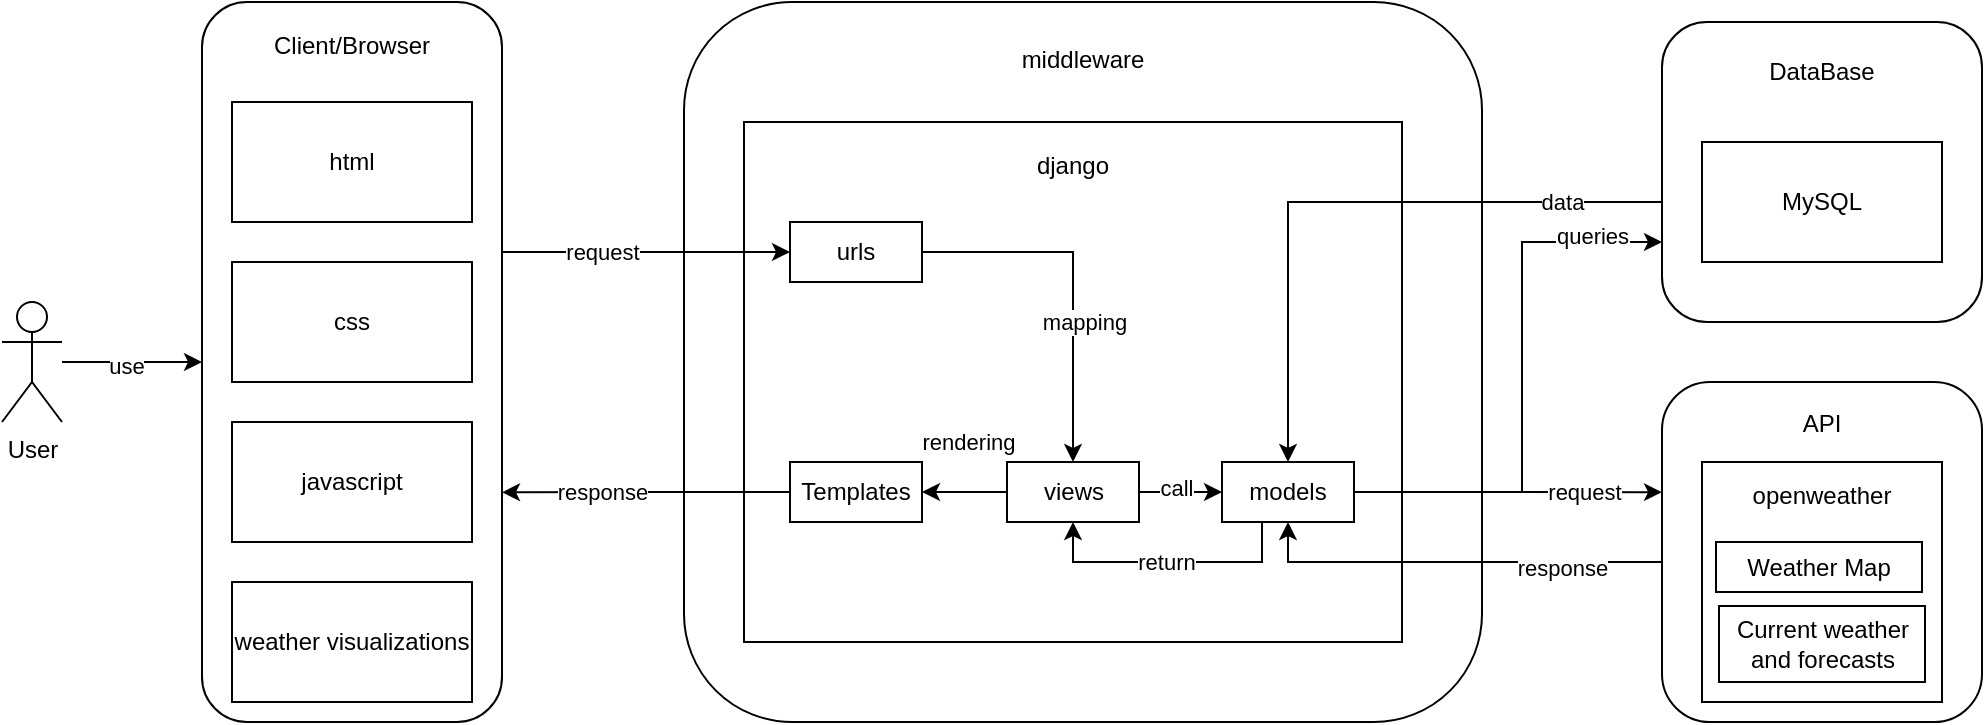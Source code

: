 <mxfile version="24.8.4">
  <diagram name="Page-1" id="fd0BKbMkZNCjQAa6GCeJ">
    <mxGraphModel dx="1509" dy="777" grid="1" gridSize="10" guides="1" tooltips="1" connect="1" arrows="1" fold="1" page="1" pageScale="1" pageWidth="827" pageHeight="1169" math="0" shadow="0">
      <root>
        <mxCell id="0" />
        <mxCell id="1" parent="0" />
        <mxCell id="IMV991JVtr9X0o2-LDnY-48" value="&lt;div&gt;API&lt;/div&gt;&lt;div&gt;&lt;br&gt;&lt;/div&gt;&lt;div&gt;&lt;br&gt;&lt;/div&gt;&lt;div&gt;&lt;br&gt;&lt;/div&gt;&lt;div&gt;&lt;br&gt;&lt;/div&gt;&lt;div&gt;&lt;br&gt;&lt;/div&gt;&lt;div&gt;&lt;br&gt;&lt;/div&gt;&lt;div&gt;&lt;br&gt;&lt;/div&gt;&lt;div&gt;&lt;br&gt;&lt;/div&gt;&lt;div&gt;&lt;br&gt;&lt;/div&gt;" style="rounded=1;whiteSpace=wrap;html=1;" vertex="1" parent="1">
          <mxGeometry x="850" y="350" width="160" height="170" as="geometry" />
        </mxCell>
        <mxCell id="IMV991JVtr9X0o2-LDnY-51" value="openweather&lt;div&gt;&lt;br&gt;&lt;/div&gt;&lt;div&gt;&lt;br&gt;&lt;/div&gt;&lt;div&gt;&lt;br&gt;&lt;/div&gt;&lt;div&gt;&lt;br&gt;&lt;/div&gt;&lt;div&gt;&lt;br&gt;&lt;/div&gt;&lt;div&gt;&lt;br&gt;&lt;/div&gt;" style="rounded=0;whiteSpace=wrap;html=1;" vertex="1" parent="1">
          <mxGeometry x="870" y="390" width="120" height="120" as="geometry" />
        </mxCell>
        <mxCell id="IMV991JVtr9X0o2-LDnY-1" value="&lt;div&gt;DataBase&lt;/div&gt;&lt;div&gt;&lt;br&gt;&lt;/div&gt;&lt;div&gt;&lt;br&gt;&lt;/div&gt;&lt;div&gt;&lt;br&gt;&lt;/div&gt;&lt;div&gt;&lt;br&gt;&lt;/div&gt;&lt;div&gt;&lt;br&gt;&lt;/div&gt;&lt;div&gt;&lt;br&gt;&lt;/div&gt;&lt;div&gt;&lt;br&gt;&lt;/div&gt;" style="rounded=1;whiteSpace=wrap;html=1;" vertex="1" parent="1">
          <mxGeometry x="850" y="170" width="160" height="150" as="geometry" />
        </mxCell>
        <mxCell id="IMV991JVtr9X0o2-LDnY-10" style="edgeStyle=orthogonalEdgeStyle;rounded=0;orthogonalLoop=1;jettySize=auto;html=1;entryX=0;entryY=0.5;entryDx=0;entryDy=0;" edge="1" parent="1" source="IMV991JVtr9X0o2-LDnY-4" target="IMV991JVtr9X0o2-LDnY-6">
          <mxGeometry relative="1" as="geometry" />
        </mxCell>
        <mxCell id="IMV991JVtr9X0o2-LDnY-11" value="use" style="edgeLabel;html=1;align=center;verticalAlign=middle;resizable=0;points=[];" vertex="1" connectable="0" parent="IMV991JVtr9X0o2-LDnY-10">
          <mxGeometry x="-0.086" y="-2" relative="1" as="geometry">
            <mxPoint as="offset" />
          </mxGeometry>
        </mxCell>
        <mxCell id="IMV991JVtr9X0o2-LDnY-4" value="User" style="shape=umlActor;verticalLabelPosition=bottom;verticalAlign=top;html=1;outlineConnect=0;" vertex="1" parent="1">
          <mxGeometry x="20" y="310" width="30" height="60" as="geometry" />
        </mxCell>
        <mxCell id="IMV991JVtr9X0o2-LDnY-5" value="middleware&lt;br&gt;&lt;div&gt;&lt;br&gt;&lt;/div&gt;&lt;div&gt;&lt;br&gt;&lt;/div&gt;&lt;div&gt;&lt;br&gt;&lt;/div&gt;&lt;div&gt;&lt;br&gt;&lt;/div&gt;&lt;div&gt;&lt;br&gt;&lt;/div&gt;&lt;div&gt;&lt;br&gt;&lt;/div&gt;&lt;div&gt;&lt;br&gt;&lt;/div&gt;&lt;div&gt;&lt;br&gt;&lt;/div&gt;&lt;div&gt;&lt;br&gt;&lt;/div&gt;&lt;div&gt;&lt;br&gt;&lt;/div&gt;&lt;div&gt;&lt;br&gt;&lt;/div&gt;&lt;div&gt;&lt;br&gt;&lt;/div&gt;&lt;div&gt;&lt;br&gt;&lt;/div&gt;&lt;div&gt;&lt;br&gt;&lt;/div&gt;&lt;div&gt;&lt;br&gt;&lt;/div&gt;&lt;div&gt;&lt;br&gt;&lt;/div&gt;&lt;div&gt;&lt;br&gt;&lt;/div&gt;&lt;div&gt;&lt;br&gt;&lt;/div&gt;&lt;div&gt;&lt;br&gt;&lt;/div&gt;&lt;div&gt;&lt;br&gt;&lt;/div&gt;&lt;div&gt;&lt;br&gt;&lt;/div&gt;" style="rounded=1;whiteSpace=wrap;html=1;" vertex="1" parent="1">
          <mxGeometry x="361" y="160" width="399" height="360" as="geometry" />
        </mxCell>
        <mxCell id="IMV991JVtr9X0o2-LDnY-6" value="Client/Browser&lt;div&gt;&lt;br&gt;&lt;/div&gt;&lt;div&gt;&lt;br&gt;&lt;/div&gt;&lt;div&gt;&lt;br&gt;&lt;/div&gt;&lt;div&gt;&lt;br&gt;&lt;/div&gt;&lt;div&gt;&lt;br&gt;&lt;/div&gt;&lt;div&gt;&lt;br&gt;&lt;/div&gt;&lt;div&gt;&lt;br&gt;&lt;/div&gt;&lt;div&gt;&lt;br&gt;&lt;/div&gt;&lt;div&gt;&lt;br&gt;&lt;/div&gt;&lt;div&gt;&lt;br&gt;&lt;/div&gt;&lt;div&gt;&lt;br&gt;&lt;/div&gt;&lt;div&gt;&lt;br&gt;&lt;/div&gt;&lt;div&gt;&lt;br&gt;&lt;/div&gt;&lt;div&gt;&lt;br&gt;&lt;/div&gt;&lt;div&gt;&lt;br&gt;&lt;/div&gt;&lt;div&gt;&lt;br&gt;&lt;/div&gt;&lt;div&gt;&lt;br&gt;&lt;/div&gt;&lt;div&gt;&lt;br&gt;&lt;/div&gt;&lt;div&gt;&lt;br&gt;&lt;/div&gt;&lt;div&gt;&lt;br&gt;&lt;/div&gt;&lt;div&gt;&lt;br&gt;&lt;/div&gt;&lt;div&gt;&lt;br&gt;&lt;/div&gt;" style="rounded=1;whiteSpace=wrap;html=1;" vertex="1" parent="1">
          <mxGeometry x="120" y="160" width="150" height="360" as="geometry" />
        </mxCell>
        <mxCell id="IMV991JVtr9X0o2-LDnY-7" value="django&lt;div&gt;&lt;br&gt;&lt;/div&gt;&lt;div&gt;&lt;br&gt;&lt;/div&gt;&lt;div&gt;&lt;br&gt;&lt;/div&gt;&lt;div&gt;&lt;br&gt;&lt;/div&gt;&lt;div&gt;&lt;br&gt;&lt;/div&gt;&lt;div&gt;&lt;br&gt;&lt;/div&gt;&lt;div&gt;&lt;br&gt;&lt;/div&gt;&lt;div&gt;&lt;br&gt;&lt;/div&gt;&lt;div&gt;&lt;br&gt;&lt;/div&gt;&lt;div&gt;&lt;br&gt;&lt;/div&gt;&lt;div&gt;&lt;br&gt;&lt;/div&gt;&lt;div&gt;&lt;br&gt;&lt;/div&gt;&lt;div&gt;&lt;br&gt;&lt;/div&gt;&lt;div&gt;&lt;br&gt;&lt;/div&gt;&lt;div&gt;&lt;br&gt;&lt;/div&gt;" style="rounded=0;whiteSpace=wrap;html=1;" vertex="1" parent="1">
          <mxGeometry x="391" y="220" width="329" height="260" as="geometry" />
        </mxCell>
        <mxCell id="IMV991JVtr9X0o2-LDnY-12" value="html" style="rounded=0;whiteSpace=wrap;html=1;" vertex="1" parent="1">
          <mxGeometry x="135" y="210" width="120" height="60" as="geometry" />
        </mxCell>
        <mxCell id="IMV991JVtr9X0o2-LDnY-13" value="css" style="rounded=0;whiteSpace=wrap;html=1;" vertex="1" parent="1">
          <mxGeometry x="135" y="290" width="120" height="60" as="geometry" />
        </mxCell>
        <mxCell id="IMV991JVtr9X0o2-LDnY-14" value="javascript" style="rounded=0;whiteSpace=wrap;html=1;" vertex="1" parent="1">
          <mxGeometry x="135" y="370" width="120" height="60" as="geometry" />
        </mxCell>
        <mxCell id="IMV991JVtr9X0o2-LDnY-20" value="weather visualizations" style="rounded=0;whiteSpace=wrap;html=1;" vertex="1" parent="1">
          <mxGeometry x="135" y="450" width="120" height="60" as="geometry" />
        </mxCell>
        <mxCell id="IMV991JVtr9X0o2-LDnY-68" style="edgeStyle=orthogonalEdgeStyle;rounded=0;orthogonalLoop=1;jettySize=auto;html=1;" edge="1" parent="1" source="IMV991JVtr9X0o2-LDnY-24" target="IMV991JVtr9X0o2-LDnY-34">
          <mxGeometry relative="1" as="geometry" />
        </mxCell>
        <mxCell id="IMV991JVtr9X0o2-LDnY-69" value="call" style="edgeLabel;html=1;align=center;verticalAlign=middle;resizable=0;points=[];" vertex="1" connectable="0" parent="IMV991JVtr9X0o2-LDnY-68">
          <mxGeometry x="-0.119" y="2" relative="1" as="geometry">
            <mxPoint as="offset" />
          </mxGeometry>
        </mxCell>
        <mxCell id="IMV991JVtr9X0o2-LDnY-80" style="edgeStyle=orthogonalEdgeStyle;rounded=0;orthogonalLoop=1;jettySize=auto;html=1;entryX=1;entryY=0.5;entryDx=0;entryDy=0;" edge="1" parent="1" source="IMV991JVtr9X0o2-LDnY-24" target="IMV991JVtr9X0o2-LDnY-70">
          <mxGeometry relative="1" as="geometry" />
        </mxCell>
        <mxCell id="IMV991JVtr9X0o2-LDnY-89" value="rendering" style="edgeLabel;html=1;align=center;verticalAlign=middle;resizable=0;points=[];" vertex="1" connectable="0" parent="IMV991JVtr9X0o2-LDnY-80">
          <mxGeometry x="-0.062" y="2" relative="1" as="geometry">
            <mxPoint y="-27" as="offset" />
          </mxGeometry>
        </mxCell>
        <mxCell id="IMV991JVtr9X0o2-LDnY-24" value="views" style="rounded=0;whiteSpace=wrap;html=1;" vertex="1" parent="1">
          <mxGeometry x="522.5" y="390" width="66" height="30" as="geometry" />
        </mxCell>
        <mxCell id="IMV991JVtr9X0o2-LDnY-32" style="edgeStyle=orthogonalEdgeStyle;rounded=0;orthogonalLoop=1;jettySize=auto;html=1;" edge="1" parent="1" source="IMV991JVtr9X0o2-LDnY-25" target="IMV991JVtr9X0o2-LDnY-24">
          <mxGeometry relative="1" as="geometry" />
        </mxCell>
        <mxCell id="IMV991JVtr9X0o2-LDnY-33" value="mapping" style="edgeLabel;html=1;align=center;verticalAlign=middle;resizable=0;points=[];" vertex="1" connectable="0" parent="IMV991JVtr9X0o2-LDnY-32">
          <mxGeometry x="-0.174" y="3" relative="1" as="geometry">
            <mxPoint x="6" y="38" as="offset" />
          </mxGeometry>
        </mxCell>
        <mxCell id="IMV991JVtr9X0o2-LDnY-25" value="urls" style="rounded=0;whiteSpace=wrap;html=1;" vertex="1" parent="1">
          <mxGeometry x="414" y="270" width="66" height="30" as="geometry" />
        </mxCell>
        <mxCell id="IMV991JVtr9X0o2-LDnY-76" style="edgeStyle=orthogonalEdgeStyle;rounded=0;orthogonalLoop=1;jettySize=auto;html=1;" edge="1" parent="1" source="IMV991JVtr9X0o2-LDnY-34">
          <mxGeometry relative="1" as="geometry">
            <mxPoint x="850" y="280" as="targetPoint" />
            <Array as="points">
              <mxPoint x="780" y="405" />
              <mxPoint x="780" y="280" />
              <mxPoint x="850" y="280" />
            </Array>
          </mxGeometry>
        </mxCell>
        <mxCell id="IMV991JVtr9X0o2-LDnY-77" value="queries" style="edgeLabel;html=1;align=center;verticalAlign=middle;resizable=0;points=[];" vertex="1" connectable="0" parent="IMV991JVtr9X0o2-LDnY-76">
          <mxGeometry x="0.745" y="3" relative="1" as="geometry">
            <mxPoint as="offset" />
          </mxGeometry>
        </mxCell>
        <mxCell id="IMV991JVtr9X0o2-LDnY-84" style="edgeStyle=orthogonalEdgeStyle;rounded=0;orthogonalLoop=1;jettySize=auto;html=1;entryX=0.5;entryY=1;entryDx=0;entryDy=0;" edge="1" parent="1" source="IMV991JVtr9X0o2-LDnY-34" target="IMV991JVtr9X0o2-LDnY-24">
          <mxGeometry relative="1" as="geometry">
            <Array as="points">
              <mxPoint x="650" y="440" />
              <mxPoint x="556" y="440" />
            </Array>
          </mxGeometry>
        </mxCell>
        <mxCell id="IMV991JVtr9X0o2-LDnY-85" value="return" style="edgeLabel;html=1;align=center;verticalAlign=middle;resizable=0;points=[];" vertex="1" connectable="0" parent="IMV991JVtr9X0o2-LDnY-84">
          <mxGeometry x="0.018" relative="1" as="geometry">
            <mxPoint as="offset" />
          </mxGeometry>
        </mxCell>
        <mxCell id="IMV991JVtr9X0o2-LDnY-34" value="models" style="rounded=0;whiteSpace=wrap;html=1;" vertex="1" parent="1">
          <mxGeometry x="630" y="390" width="66" height="30" as="geometry" />
        </mxCell>
        <mxCell id="IMV991JVtr9X0o2-LDnY-37" value="MySQL" style="rounded=0;whiteSpace=wrap;html=1;" vertex="1" parent="1">
          <mxGeometry x="870" y="230" width="120" height="60" as="geometry" />
        </mxCell>
        <mxCell id="IMV991JVtr9X0o2-LDnY-49" value="Weather Map" style="rounded=0;whiteSpace=wrap;html=1;" vertex="1" parent="1">
          <mxGeometry x="877" y="430" width="103" height="25" as="geometry" />
        </mxCell>
        <mxCell id="IMV991JVtr9X0o2-LDnY-50" value="Current weather and forecasts" style="rounded=0;whiteSpace=wrap;html=1;" vertex="1" parent="1">
          <mxGeometry x="878.5" y="462" width="103" height="38" as="geometry" />
        </mxCell>
        <mxCell id="IMV991JVtr9X0o2-LDnY-70" value="Templates" style="rounded=0;whiteSpace=wrap;html=1;" vertex="1" parent="1">
          <mxGeometry x="414" y="390" width="66" height="30" as="geometry" />
        </mxCell>
        <mxCell id="IMV991JVtr9X0o2-LDnY-72" style="edgeStyle=orthogonalEdgeStyle;rounded=0;orthogonalLoop=1;jettySize=auto;html=1;entryX=0;entryY=0.5;entryDx=0;entryDy=0;" edge="1" parent="1" source="IMV991JVtr9X0o2-LDnY-6" target="IMV991JVtr9X0o2-LDnY-25">
          <mxGeometry relative="1" as="geometry">
            <Array as="points">
              <mxPoint x="310" y="285" />
              <mxPoint x="310" y="285" />
            </Array>
          </mxGeometry>
        </mxCell>
        <mxCell id="IMV991JVtr9X0o2-LDnY-73" value="request" style="edgeLabel;html=1;align=center;verticalAlign=middle;resizable=0;points=[];" vertex="1" connectable="0" parent="IMV991JVtr9X0o2-LDnY-72">
          <mxGeometry x="-0.197" y="2" relative="1" as="geometry">
            <mxPoint x="-8" y="2" as="offset" />
          </mxGeometry>
        </mxCell>
        <mxCell id="IMV991JVtr9X0o2-LDnY-74" style="edgeStyle=orthogonalEdgeStyle;rounded=0;orthogonalLoop=1;jettySize=auto;html=1;entryX=0;entryY=0.324;entryDx=0;entryDy=0;entryPerimeter=0;" edge="1" parent="1" source="IMV991JVtr9X0o2-LDnY-34" target="IMV991JVtr9X0o2-LDnY-48">
          <mxGeometry relative="1" as="geometry" />
        </mxCell>
        <mxCell id="IMV991JVtr9X0o2-LDnY-75" value="request" style="edgeLabel;html=1;align=center;verticalAlign=middle;resizable=0;points=[];" vertex="1" connectable="0" parent="IMV991JVtr9X0o2-LDnY-74">
          <mxGeometry x="0.166" y="-4" relative="1" as="geometry">
            <mxPoint x="25" y="-4" as="offset" />
          </mxGeometry>
        </mxCell>
        <mxCell id="IMV991JVtr9X0o2-LDnY-78" style="edgeStyle=orthogonalEdgeStyle;rounded=0;orthogonalLoop=1;jettySize=auto;html=1;entryX=0.5;entryY=0;entryDx=0;entryDy=0;" edge="1" parent="1" source="IMV991JVtr9X0o2-LDnY-1" target="IMV991JVtr9X0o2-LDnY-34">
          <mxGeometry relative="1" as="geometry">
            <Array as="points">
              <mxPoint x="663" y="260" />
            </Array>
          </mxGeometry>
        </mxCell>
        <mxCell id="IMV991JVtr9X0o2-LDnY-79" value="data" style="edgeLabel;html=1;align=center;verticalAlign=middle;resizable=0;points=[];" vertex="1" connectable="0" parent="IMV991JVtr9X0o2-LDnY-78">
          <mxGeometry x="0.577" y="4" relative="1" as="geometry">
            <mxPoint x="133" y="-63" as="offset" />
          </mxGeometry>
        </mxCell>
        <mxCell id="IMV991JVtr9X0o2-LDnY-82" style="edgeStyle=orthogonalEdgeStyle;rounded=0;orthogonalLoop=1;jettySize=auto;html=1;entryX=0.5;entryY=1;entryDx=0;entryDy=0;" edge="1" parent="1" source="IMV991JVtr9X0o2-LDnY-48" target="IMV991JVtr9X0o2-LDnY-34">
          <mxGeometry relative="1" as="geometry">
            <Array as="points">
              <mxPoint x="663" y="440" />
            </Array>
          </mxGeometry>
        </mxCell>
        <mxCell id="IMV991JVtr9X0o2-LDnY-83" value="response" style="edgeLabel;html=1;align=center;verticalAlign=middle;resizable=0;points=[];" vertex="1" connectable="0" parent="IMV991JVtr9X0o2-LDnY-82">
          <mxGeometry x="0.557" y="2" relative="1" as="geometry">
            <mxPoint x="111" y="1" as="offset" />
          </mxGeometry>
        </mxCell>
        <mxCell id="IMV991JVtr9X0o2-LDnY-86" style="edgeStyle=orthogonalEdgeStyle;rounded=0;orthogonalLoop=1;jettySize=auto;html=1;entryX=1;entryY=0.681;entryDx=0;entryDy=0;entryPerimeter=0;" edge="1" parent="1" source="IMV991JVtr9X0o2-LDnY-70" target="IMV991JVtr9X0o2-LDnY-6">
          <mxGeometry relative="1" as="geometry" />
        </mxCell>
        <mxCell id="IMV991JVtr9X0o2-LDnY-87" value="response" style="edgeLabel;html=1;align=center;verticalAlign=middle;resizable=0;points=[];" vertex="1" connectable="0" parent="IMV991JVtr9X0o2-LDnY-86">
          <mxGeometry x="0.445" y="1" relative="1" as="geometry">
            <mxPoint x="10" y="-1" as="offset" />
          </mxGeometry>
        </mxCell>
      </root>
    </mxGraphModel>
  </diagram>
</mxfile>
